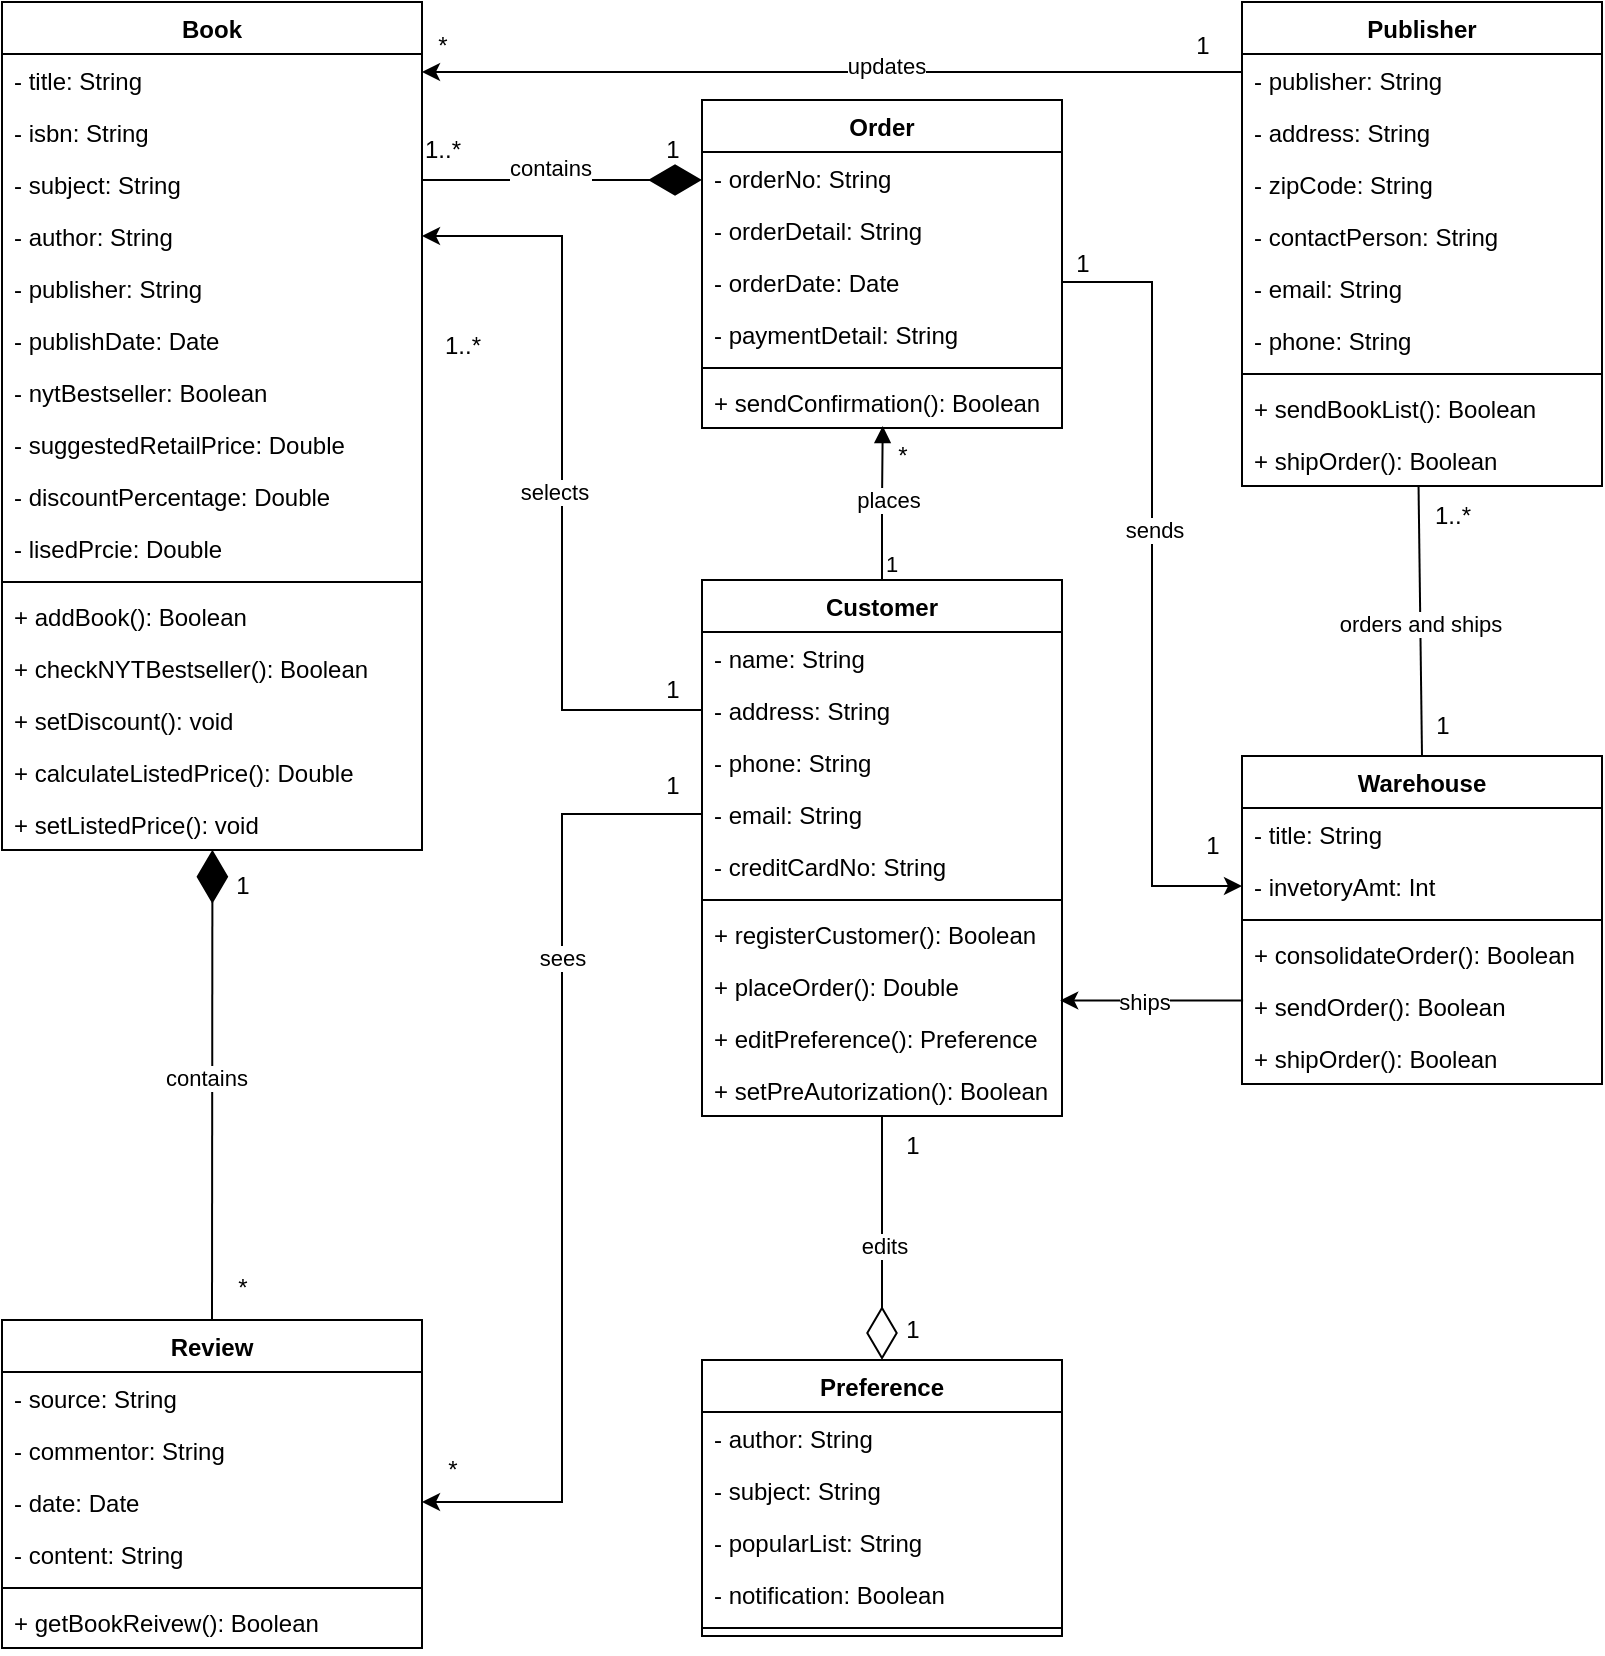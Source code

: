 <mxfile version="24.2.5" type="github">
  <diagram id="C5RBs43oDa-KdzZeNtuy" name="Page-1">
    <mxGraphModel dx="1161" dy="1318" grid="1" gridSize="10" guides="1" tooltips="1" connect="1" arrows="1" fold="1" page="1" pageScale="1" pageWidth="827" pageHeight="1169" math="0" shadow="0">
      <root>
        <mxCell id="WIyWlLk6GJQsqaUBKTNV-0" />
        <mxCell id="WIyWlLk6GJQsqaUBKTNV-1" parent="WIyWlLk6GJQsqaUBKTNV-0" />
        <mxCell id="T5XhBXc5E4vnq6IpL1pk-22" value="Book" style="swimlane;fontStyle=1;align=center;verticalAlign=top;childLayout=stackLayout;horizontal=1;startSize=26;horizontalStack=0;resizeParent=1;resizeParentMax=0;resizeLast=0;collapsible=1;marginBottom=0;whiteSpace=wrap;html=1;" parent="WIyWlLk6GJQsqaUBKTNV-1" vertex="1">
          <mxGeometry x="-400" y="-529" width="210" height="424" as="geometry" />
        </mxCell>
        <mxCell id="T5XhBXc5E4vnq6IpL1pk-23" value="- title: String" style="text;strokeColor=none;fillColor=none;align=left;verticalAlign=top;spacingLeft=4;spacingRight=4;overflow=hidden;rotatable=0;points=[[0,0.5],[1,0.5]];portConstraint=eastwest;whiteSpace=wrap;html=1;" parent="T5XhBXc5E4vnq6IpL1pk-22" vertex="1">
          <mxGeometry y="26" width="210" height="26" as="geometry" />
        </mxCell>
        <mxCell id="7ToGgQ3SxiY5_O-_bA1u-1" value="- isbn: String" style="text;strokeColor=none;fillColor=none;align=left;verticalAlign=top;spacingLeft=4;spacingRight=4;overflow=hidden;rotatable=0;points=[[0,0.5],[1,0.5]];portConstraint=eastwest;whiteSpace=wrap;html=1;" parent="T5XhBXc5E4vnq6IpL1pk-22" vertex="1">
          <mxGeometry y="52" width="210" height="26" as="geometry" />
        </mxCell>
        <mxCell id="7ToGgQ3SxiY5_O-_bA1u-3" value="- subject: String" style="text;strokeColor=none;fillColor=none;align=left;verticalAlign=top;spacingLeft=4;spacingRight=4;overflow=hidden;rotatable=0;points=[[0,0.5],[1,0.5]];portConstraint=eastwest;whiteSpace=wrap;html=1;" parent="T5XhBXc5E4vnq6IpL1pk-22" vertex="1">
          <mxGeometry y="78" width="210" height="26" as="geometry" />
        </mxCell>
        <mxCell id="QYmITAV6OgCJ24kLzm2z-4" value="- author: String" style="text;strokeColor=none;fillColor=none;align=left;verticalAlign=top;spacingLeft=4;spacingRight=4;overflow=hidden;rotatable=0;points=[[0,0.5],[1,0.5]];portConstraint=eastwest;whiteSpace=wrap;html=1;" parent="T5XhBXc5E4vnq6IpL1pk-22" vertex="1">
          <mxGeometry y="104" width="210" height="26" as="geometry" />
        </mxCell>
        <mxCell id="6fC8fBFuNe_T7wxJBqq8-24" value="- publisher: String" style="text;strokeColor=none;fillColor=none;align=left;verticalAlign=top;spacingLeft=4;spacingRight=4;overflow=hidden;rotatable=0;points=[[0,0.5],[1,0.5]];portConstraint=eastwest;whiteSpace=wrap;html=1;" parent="T5XhBXc5E4vnq6IpL1pk-22" vertex="1">
          <mxGeometry y="130" width="210" height="26" as="geometry" />
        </mxCell>
        <mxCell id="6fC8fBFuNe_T7wxJBqq8-8" value="- publishDate: Date" style="text;strokeColor=none;fillColor=none;align=left;verticalAlign=top;spacingLeft=4;spacingRight=4;overflow=hidden;rotatable=0;points=[[0,0.5],[1,0.5]];portConstraint=eastwest;whiteSpace=wrap;html=1;" parent="T5XhBXc5E4vnq6IpL1pk-22" vertex="1">
          <mxGeometry y="156" width="210" height="26" as="geometry" />
        </mxCell>
        <mxCell id="6fC8fBFuNe_T7wxJBqq8-0" value="- nytBestseller: Boolean" style="text;strokeColor=none;fillColor=none;align=left;verticalAlign=top;spacingLeft=4;spacingRight=4;overflow=hidden;rotatable=0;points=[[0,0.5],[1,0.5]];portConstraint=eastwest;whiteSpace=wrap;html=1;" parent="T5XhBXc5E4vnq6IpL1pk-22" vertex="1">
          <mxGeometry y="182" width="210" height="26" as="geometry" />
        </mxCell>
        <mxCell id="QYmITAV6OgCJ24kLzm2z-5" value="- suggestedRetailPrice: Double" style="text;strokeColor=none;fillColor=none;align=left;verticalAlign=top;spacingLeft=4;spacingRight=4;overflow=hidden;rotatable=0;points=[[0,0.5],[1,0.5]];portConstraint=eastwest;whiteSpace=wrap;html=1;" parent="T5XhBXc5E4vnq6IpL1pk-22" vertex="1">
          <mxGeometry y="208" width="210" height="26" as="geometry" />
        </mxCell>
        <mxCell id="QYmITAV6OgCJ24kLzm2z-6" value="- discountPercentage: Double" style="text;strokeColor=none;fillColor=none;align=left;verticalAlign=top;spacingLeft=4;spacingRight=4;overflow=hidden;rotatable=0;points=[[0,0.5],[1,0.5]];portConstraint=eastwest;whiteSpace=wrap;html=1;" parent="T5XhBXc5E4vnq6IpL1pk-22" vertex="1">
          <mxGeometry y="234" width="210" height="26" as="geometry" />
        </mxCell>
        <mxCell id="6fC8fBFuNe_T7wxJBqq8-14" value="- lisedPrcie: Double" style="text;strokeColor=none;fillColor=none;align=left;verticalAlign=top;spacingLeft=4;spacingRight=4;overflow=hidden;rotatable=0;points=[[0,0.5],[1,0.5]];portConstraint=eastwest;whiteSpace=wrap;html=1;" parent="T5XhBXc5E4vnq6IpL1pk-22" vertex="1">
          <mxGeometry y="260" width="210" height="26" as="geometry" />
        </mxCell>
        <mxCell id="T5XhBXc5E4vnq6IpL1pk-26" value="" style="line;strokeWidth=1;fillColor=none;align=left;verticalAlign=middle;spacingTop=-1;spacingLeft=3;spacingRight=3;rotatable=0;labelPosition=right;points=[];portConstraint=eastwest;strokeColor=inherit;" parent="T5XhBXc5E4vnq6IpL1pk-22" vertex="1">
          <mxGeometry y="286" width="210" height="8" as="geometry" />
        </mxCell>
        <mxCell id="6fC8fBFuNe_T7wxJBqq8-34" value="+ addBook(): Boolean" style="text;strokeColor=none;fillColor=none;align=left;verticalAlign=top;spacingLeft=4;spacingRight=4;overflow=hidden;rotatable=0;points=[[0,0.5],[1,0.5]];portConstraint=eastwest;whiteSpace=wrap;html=1;" parent="T5XhBXc5E4vnq6IpL1pk-22" vertex="1">
          <mxGeometry y="294" width="210" height="26" as="geometry" />
        </mxCell>
        <mxCell id="6fC8fBFuNe_T7wxJBqq8-35" value="+ checkNYTBestseller(): Boolean" style="text;strokeColor=none;fillColor=none;align=left;verticalAlign=top;spacingLeft=4;spacingRight=4;overflow=hidden;rotatable=0;points=[[0,0.5],[1,0.5]];portConstraint=eastwest;whiteSpace=wrap;html=1;" parent="T5XhBXc5E4vnq6IpL1pk-22" vertex="1">
          <mxGeometry y="320" width="210" height="26" as="geometry" />
        </mxCell>
        <mxCell id="6fC8fBFuNe_T7wxJBqq8-36" value="+ setDiscount(): void" style="text;strokeColor=none;fillColor=none;align=left;verticalAlign=top;spacingLeft=4;spacingRight=4;overflow=hidden;rotatable=0;points=[[0,0.5],[1,0.5]];portConstraint=eastwest;whiteSpace=wrap;html=1;" parent="T5XhBXc5E4vnq6IpL1pk-22" vertex="1">
          <mxGeometry y="346" width="210" height="26" as="geometry" />
        </mxCell>
        <mxCell id="6fC8fBFuNe_T7wxJBqq8-25" value="+ calculateListedPrice(): Double" style="text;strokeColor=none;fillColor=none;align=left;verticalAlign=top;spacingLeft=4;spacingRight=4;overflow=hidden;rotatable=0;points=[[0,0.5],[1,0.5]];portConstraint=eastwest;whiteSpace=wrap;html=1;" parent="T5XhBXc5E4vnq6IpL1pk-22" vertex="1">
          <mxGeometry y="372" width="210" height="26" as="geometry" />
        </mxCell>
        <mxCell id="6fC8fBFuNe_T7wxJBqq8-26" value="+ setListedPrice(): void" style="text;strokeColor=none;fillColor=none;align=left;verticalAlign=top;spacingLeft=4;spacingRight=4;overflow=hidden;rotatable=0;points=[[0,0.5],[1,0.5]];portConstraint=eastwest;whiteSpace=wrap;html=1;" parent="T5XhBXc5E4vnq6IpL1pk-22" vertex="1">
          <mxGeometry y="398" width="210" height="26" as="geometry" />
        </mxCell>
        <mxCell id="T5XhBXc5E4vnq6IpL1pk-36" value="Customer" style="swimlane;fontStyle=1;align=center;verticalAlign=top;childLayout=stackLayout;horizontal=1;startSize=26;horizontalStack=0;resizeParent=1;resizeParentMax=0;resizeLast=0;collapsible=1;marginBottom=0;whiteSpace=wrap;html=1;" parent="WIyWlLk6GJQsqaUBKTNV-1" vertex="1">
          <mxGeometry x="-50" y="-240" width="180" height="268" as="geometry" />
        </mxCell>
        <mxCell id="T5XhBXc5E4vnq6IpL1pk-37" value="- name: String" style="text;strokeColor=none;fillColor=none;align=left;verticalAlign=top;spacingLeft=4;spacingRight=4;overflow=hidden;rotatable=0;points=[[0,0.5],[1,0.5]];portConstraint=eastwest;whiteSpace=wrap;html=1;" parent="T5XhBXc5E4vnq6IpL1pk-36" vertex="1">
          <mxGeometry y="26" width="180" height="26" as="geometry" />
        </mxCell>
        <mxCell id="T5XhBXc5E4vnq6IpL1pk-44" value="- address: String" style="text;strokeColor=none;fillColor=none;align=left;verticalAlign=top;spacingLeft=4;spacingRight=4;overflow=hidden;rotatable=0;points=[[0,0.5],[1,0.5]];portConstraint=eastwest;whiteSpace=wrap;html=1;" parent="T5XhBXc5E4vnq6IpL1pk-36" vertex="1">
          <mxGeometry y="52" width="180" height="26" as="geometry" />
        </mxCell>
        <mxCell id="QYmITAV6OgCJ24kLzm2z-2" value="- phone: String" style="text;strokeColor=none;fillColor=none;align=left;verticalAlign=top;spacingLeft=4;spacingRight=4;overflow=hidden;rotatable=0;points=[[0,0.5],[1,0.5]];portConstraint=eastwest;whiteSpace=wrap;html=1;" parent="T5XhBXc5E4vnq6IpL1pk-36" vertex="1">
          <mxGeometry y="78" width="180" height="26" as="geometry" />
        </mxCell>
        <mxCell id="QYmITAV6OgCJ24kLzm2z-1" value="- email: String" style="text;strokeColor=none;fillColor=none;align=left;verticalAlign=top;spacingLeft=4;spacingRight=4;overflow=hidden;rotatable=0;points=[[0,0.5],[1,0.5]];portConstraint=eastwest;whiteSpace=wrap;html=1;" parent="T5XhBXc5E4vnq6IpL1pk-36" vertex="1">
          <mxGeometry y="104" width="180" height="26" as="geometry" />
        </mxCell>
        <mxCell id="T5XhBXc5E4vnq6IpL1pk-38" value="- creditCardNo: String" style="text;strokeColor=none;fillColor=none;align=left;verticalAlign=top;spacingLeft=4;spacingRight=4;overflow=hidden;rotatable=0;points=[[0,0.5],[1,0.5]];portConstraint=eastwest;whiteSpace=wrap;html=1;" parent="T5XhBXc5E4vnq6IpL1pk-36" vertex="1">
          <mxGeometry y="130" width="180" height="26" as="geometry" />
        </mxCell>
        <mxCell id="T5XhBXc5E4vnq6IpL1pk-40" value="" style="line;strokeWidth=1;fillColor=none;align=left;verticalAlign=middle;spacingTop=-1;spacingLeft=3;spacingRight=3;rotatable=0;labelPosition=right;points=[];portConstraint=eastwest;strokeColor=inherit;" parent="T5XhBXc5E4vnq6IpL1pk-36" vertex="1">
          <mxGeometry y="156" width="180" height="8" as="geometry" />
        </mxCell>
        <mxCell id="7ToGgQ3SxiY5_O-_bA1u-12" value="+ registerCustomer(): Boolean" style="text;strokeColor=none;fillColor=none;align=left;verticalAlign=top;spacingLeft=4;spacingRight=4;overflow=hidden;rotatable=0;points=[[0,0.5],[1,0.5]];portConstraint=eastwest;whiteSpace=wrap;html=1;" parent="T5XhBXc5E4vnq6IpL1pk-36" vertex="1">
          <mxGeometry y="164" width="180" height="26" as="geometry" />
        </mxCell>
        <mxCell id="6fC8fBFuNe_T7wxJBqq8-33" value="+ placeOrder(): Double" style="text;strokeColor=none;fillColor=none;align=left;verticalAlign=top;spacingLeft=4;spacingRight=4;overflow=hidden;rotatable=0;points=[[0,0.5],[1,0.5]];portConstraint=eastwest;whiteSpace=wrap;html=1;" parent="T5XhBXc5E4vnq6IpL1pk-36" vertex="1">
          <mxGeometry y="190" width="180" height="26" as="geometry" />
        </mxCell>
        <mxCell id="6fC8fBFuNe_T7wxJBqq8-31" value="+ editPreference(): Preference" style="text;strokeColor=none;fillColor=none;align=left;verticalAlign=top;spacingLeft=4;spacingRight=4;overflow=hidden;rotatable=0;points=[[0,0.5],[1,0.5]];portConstraint=eastwest;whiteSpace=wrap;html=1;" parent="T5XhBXc5E4vnq6IpL1pk-36" vertex="1">
          <mxGeometry y="216" width="180" height="26" as="geometry" />
        </mxCell>
        <mxCell id="6fC8fBFuNe_T7wxJBqq8-32" value="+ setPreAutorization(): Boolean" style="text;strokeColor=none;fillColor=none;align=left;verticalAlign=top;spacingLeft=4;spacingRight=4;overflow=hidden;rotatable=0;points=[[0,0.5],[1,0.5]];portConstraint=eastwest;whiteSpace=wrap;html=1;" parent="T5XhBXc5E4vnq6IpL1pk-36" vertex="1">
          <mxGeometry y="242" width="180" height="26" as="geometry" />
        </mxCell>
        <mxCell id="T5XhBXc5E4vnq6IpL1pk-62" value="Order" style="swimlane;fontStyle=1;align=center;verticalAlign=top;childLayout=stackLayout;horizontal=1;startSize=26;horizontalStack=0;resizeParent=1;resizeParentMax=0;resizeLast=0;collapsible=1;marginBottom=0;whiteSpace=wrap;html=1;" parent="WIyWlLk6GJQsqaUBKTNV-1" vertex="1">
          <mxGeometry x="-50" y="-480" width="180" height="164" as="geometry" />
        </mxCell>
        <mxCell id="QYmITAV6OgCJ24kLzm2z-16" value="- orderNo: String" style="text;strokeColor=none;fillColor=none;align=left;verticalAlign=top;spacingLeft=4;spacingRight=4;overflow=hidden;rotatable=0;points=[[0,0.5],[1,0.5]];portConstraint=eastwest;whiteSpace=wrap;html=1;" parent="T5XhBXc5E4vnq6IpL1pk-62" vertex="1">
          <mxGeometry y="26" width="180" height="26" as="geometry" />
        </mxCell>
        <mxCell id="QYmITAV6OgCJ24kLzm2z-17" value="- orderDetail: String" style="text;strokeColor=none;fillColor=none;align=left;verticalAlign=top;spacingLeft=4;spacingRight=4;overflow=hidden;rotatable=0;points=[[0,0.5],[1,0.5]];portConstraint=eastwest;whiteSpace=wrap;html=1;" parent="T5XhBXc5E4vnq6IpL1pk-62" vertex="1">
          <mxGeometry y="52" width="180" height="26" as="geometry" />
        </mxCell>
        <mxCell id="QYmITAV6OgCJ24kLzm2z-18" value="- orderDate: Date" style="text;strokeColor=none;fillColor=none;align=left;verticalAlign=top;spacingLeft=4;spacingRight=4;overflow=hidden;rotatable=0;points=[[0,0.5],[1,0.5]];portConstraint=eastwest;whiteSpace=wrap;html=1;" parent="T5XhBXc5E4vnq6IpL1pk-62" vertex="1">
          <mxGeometry y="78" width="180" height="26" as="geometry" />
        </mxCell>
        <mxCell id="6fC8fBFuNe_T7wxJBqq8-27" value="- paymentDetail: String" style="text;strokeColor=none;fillColor=none;align=left;verticalAlign=top;spacingLeft=4;spacingRight=4;overflow=hidden;rotatable=0;points=[[0,0.5],[1,0.5]];portConstraint=eastwest;whiteSpace=wrap;html=1;" parent="T5XhBXc5E4vnq6IpL1pk-62" vertex="1">
          <mxGeometry y="104" width="180" height="26" as="geometry" />
        </mxCell>
        <mxCell id="T5XhBXc5E4vnq6IpL1pk-66" value="" style="line;strokeWidth=1;fillColor=none;align=left;verticalAlign=middle;spacingTop=-1;spacingLeft=3;spacingRight=3;rotatable=0;labelPosition=right;points=[];portConstraint=eastwest;strokeColor=inherit;" parent="T5XhBXc5E4vnq6IpL1pk-62" vertex="1">
          <mxGeometry y="130" width="180" height="8" as="geometry" />
        </mxCell>
        <mxCell id="6fC8fBFuNe_T7wxJBqq8-29" value="+ sendConfirmation(): Boolean" style="text;strokeColor=none;fillColor=none;align=left;verticalAlign=top;spacingLeft=4;spacingRight=4;overflow=hidden;rotatable=0;points=[[0,0.5],[1,0.5]];portConstraint=eastwest;whiteSpace=wrap;html=1;" parent="T5XhBXc5E4vnq6IpL1pk-62" vertex="1">
          <mxGeometry y="138" width="180" height="26" as="geometry" />
        </mxCell>
        <mxCell id="QYmITAV6OgCJ24kLzm2z-8" value="Review" style="swimlane;fontStyle=1;align=center;verticalAlign=top;childLayout=stackLayout;horizontal=1;startSize=26;horizontalStack=0;resizeParent=1;resizeParentMax=0;resizeLast=0;collapsible=1;marginBottom=0;whiteSpace=wrap;html=1;" parent="WIyWlLk6GJQsqaUBKTNV-1" vertex="1">
          <mxGeometry x="-400" y="130" width="210" height="164" as="geometry" />
        </mxCell>
        <mxCell id="QYmITAV6OgCJ24kLzm2z-9" value="- source: String" style="text;strokeColor=none;fillColor=none;align=left;verticalAlign=top;spacingLeft=4;spacingRight=4;overflow=hidden;rotatable=0;points=[[0,0.5],[1,0.5]];portConstraint=eastwest;whiteSpace=wrap;html=1;" parent="QYmITAV6OgCJ24kLzm2z-8" vertex="1">
          <mxGeometry y="26" width="210" height="26" as="geometry" />
        </mxCell>
        <mxCell id="QYmITAV6OgCJ24kLzm2z-12" value="- commentor: String" style="text;strokeColor=none;fillColor=none;align=left;verticalAlign=top;spacingLeft=4;spacingRight=4;overflow=hidden;rotatable=0;points=[[0,0.5],[1,0.5]];portConstraint=eastwest;whiteSpace=wrap;html=1;" parent="QYmITAV6OgCJ24kLzm2z-8" vertex="1">
          <mxGeometry y="52" width="210" height="26" as="geometry" />
        </mxCell>
        <mxCell id="QYmITAV6OgCJ24kLzm2z-10" value="- date: Date" style="text;strokeColor=none;fillColor=none;align=left;verticalAlign=top;spacingLeft=4;spacingRight=4;overflow=hidden;rotatable=0;points=[[0,0.5],[1,0.5]];portConstraint=eastwest;whiteSpace=wrap;html=1;" parent="QYmITAV6OgCJ24kLzm2z-8" vertex="1">
          <mxGeometry y="78" width="210" height="26" as="geometry" />
        </mxCell>
        <mxCell id="QYmITAV6OgCJ24kLzm2z-11" value="- content: String" style="text;strokeColor=none;fillColor=none;align=left;verticalAlign=top;spacingLeft=4;spacingRight=4;overflow=hidden;rotatable=0;points=[[0,0.5],[1,0.5]];portConstraint=eastwest;whiteSpace=wrap;html=1;" parent="QYmITAV6OgCJ24kLzm2z-8" vertex="1">
          <mxGeometry y="104" width="210" height="26" as="geometry" />
        </mxCell>
        <mxCell id="QYmITAV6OgCJ24kLzm2z-15" value="" style="line;strokeWidth=1;fillColor=none;align=left;verticalAlign=middle;spacingTop=-1;spacingLeft=3;spacingRight=3;rotatable=0;labelPosition=right;points=[];portConstraint=eastwest;strokeColor=inherit;" parent="QYmITAV6OgCJ24kLzm2z-8" vertex="1">
          <mxGeometry y="130" width="210" height="8" as="geometry" />
        </mxCell>
        <mxCell id="VM0nsQ8K1rj6IghMLkOT-0" value="+ getBookReivew(): Boolean" style="text;strokeColor=none;fillColor=none;align=left;verticalAlign=top;spacingLeft=4;spacingRight=4;overflow=hidden;rotatable=0;points=[[0,0.5],[1,0.5]];portConstraint=eastwest;whiteSpace=wrap;html=1;" vertex="1" parent="QYmITAV6OgCJ24kLzm2z-8">
          <mxGeometry y="138" width="210" height="26" as="geometry" />
        </mxCell>
        <mxCell id="QYmITAV6OgCJ24kLzm2z-19" value="Publisher" style="swimlane;fontStyle=1;align=center;verticalAlign=top;childLayout=stackLayout;horizontal=1;startSize=26;horizontalStack=0;resizeParent=1;resizeParentMax=0;resizeLast=0;collapsible=1;marginBottom=0;whiteSpace=wrap;html=1;" parent="WIyWlLk6GJQsqaUBKTNV-1" vertex="1">
          <mxGeometry x="220" y="-529" width="180" height="242" as="geometry" />
        </mxCell>
        <mxCell id="QYmITAV6OgCJ24kLzm2z-20" value="- publisher: String" style="text;strokeColor=none;fillColor=none;align=left;verticalAlign=top;spacingLeft=4;spacingRight=4;overflow=hidden;rotatable=0;points=[[0,0.5],[1,0.5]];portConstraint=eastwest;whiteSpace=wrap;html=1;" parent="QYmITAV6OgCJ24kLzm2z-19" vertex="1">
          <mxGeometry y="26" width="180" height="26" as="geometry" />
        </mxCell>
        <mxCell id="QYmITAV6OgCJ24kLzm2z-21" value="- address: String" style="text;strokeColor=none;fillColor=none;align=left;verticalAlign=top;spacingLeft=4;spacingRight=4;overflow=hidden;rotatable=0;points=[[0,0.5],[1,0.5]];portConstraint=eastwest;whiteSpace=wrap;html=1;" parent="QYmITAV6OgCJ24kLzm2z-19" vertex="1">
          <mxGeometry y="52" width="180" height="26" as="geometry" />
        </mxCell>
        <mxCell id="QYmITAV6OgCJ24kLzm2z-22" value="- zipCode: String" style="text;strokeColor=none;fillColor=none;align=left;verticalAlign=top;spacingLeft=4;spacingRight=4;overflow=hidden;rotatable=0;points=[[0,0.5],[1,0.5]];portConstraint=eastwest;whiteSpace=wrap;html=1;" parent="QYmITAV6OgCJ24kLzm2z-19" vertex="1">
          <mxGeometry y="78" width="180" height="26" as="geometry" />
        </mxCell>
        <mxCell id="QYmITAV6OgCJ24kLzm2z-26" value="- contactPerson: String" style="text;strokeColor=none;fillColor=none;align=left;verticalAlign=top;spacingLeft=4;spacingRight=4;overflow=hidden;rotatable=0;points=[[0,0.5],[1,0.5]];portConstraint=eastwest;whiteSpace=wrap;html=1;" parent="QYmITAV6OgCJ24kLzm2z-19" vertex="1">
          <mxGeometry y="104" width="180" height="26" as="geometry" />
        </mxCell>
        <mxCell id="QYmITAV6OgCJ24kLzm2z-27" value="- email: String" style="text;strokeColor=none;fillColor=none;align=left;verticalAlign=top;spacingLeft=4;spacingRight=4;overflow=hidden;rotatable=0;points=[[0,0.5],[1,0.5]];portConstraint=eastwest;whiteSpace=wrap;html=1;" parent="QYmITAV6OgCJ24kLzm2z-19" vertex="1">
          <mxGeometry y="130" width="180" height="26" as="geometry" />
        </mxCell>
        <mxCell id="QYmITAV6OgCJ24kLzm2z-28" value="- phone: String" style="text;strokeColor=none;fillColor=none;align=left;verticalAlign=top;spacingLeft=4;spacingRight=4;overflow=hidden;rotatable=0;points=[[0,0.5],[1,0.5]];portConstraint=eastwest;whiteSpace=wrap;html=1;" parent="QYmITAV6OgCJ24kLzm2z-19" vertex="1">
          <mxGeometry y="156" width="180" height="26" as="geometry" />
        </mxCell>
        <mxCell id="QYmITAV6OgCJ24kLzm2z-23" value="" style="line;strokeWidth=1;fillColor=none;align=left;verticalAlign=middle;spacingTop=-1;spacingLeft=3;spacingRight=3;rotatable=0;labelPosition=right;points=[];portConstraint=eastwest;strokeColor=inherit;" parent="QYmITAV6OgCJ24kLzm2z-19" vertex="1">
          <mxGeometry y="182" width="180" height="8" as="geometry" />
        </mxCell>
        <mxCell id="6fC8fBFuNe_T7wxJBqq8-44" value="+ sendBookList(): Boolean" style="text;strokeColor=none;fillColor=none;align=left;verticalAlign=top;spacingLeft=4;spacingRight=4;overflow=hidden;rotatable=0;points=[[0,0.5],[1,0.5]];portConstraint=eastwest;whiteSpace=wrap;html=1;" parent="QYmITAV6OgCJ24kLzm2z-19" vertex="1">
          <mxGeometry y="190" width="180" height="26" as="geometry" />
        </mxCell>
        <mxCell id="6fC8fBFuNe_T7wxJBqq8-43" value="+ shipOrder(): Boolean" style="text;strokeColor=none;fillColor=none;align=left;verticalAlign=top;spacingLeft=4;spacingRight=4;overflow=hidden;rotatable=0;points=[[0,0.5],[1,0.5]];portConstraint=eastwest;whiteSpace=wrap;html=1;" parent="QYmITAV6OgCJ24kLzm2z-19" vertex="1">
          <mxGeometry y="216" width="180" height="26" as="geometry" />
        </mxCell>
        <mxCell id="6fC8fBFuNe_T7wxJBqq8-9" value="Warehouse" style="swimlane;fontStyle=1;align=center;verticalAlign=top;childLayout=stackLayout;horizontal=1;startSize=26;horizontalStack=0;resizeParent=1;resizeParentMax=0;resizeLast=0;collapsible=1;marginBottom=0;whiteSpace=wrap;html=1;" parent="WIyWlLk6GJQsqaUBKTNV-1" vertex="1">
          <mxGeometry x="220" y="-152" width="180" height="164" as="geometry" />
        </mxCell>
        <mxCell id="6fC8fBFuNe_T7wxJBqq8-10" value="- title: String" style="text;strokeColor=none;fillColor=none;align=left;verticalAlign=top;spacingLeft=4;spacingRight=4;overflow=hidden;rotatable=0;points=[[0,0.5],[1,0.5]];portConstraint=eastwest;whiteSpace=wrap;html=1;" parent="6fC8fBFuNe_T7wxJBqq8-9" vertex="1">
          <mxGeometry y="26" width="180" height="26" as="geometry" />
        </mxCell>
        <mxCell id="6fC8fBFuNe_T7wxJBqq8-11" value="- invetoryAmt: Int" style="text;strokeColor=none;fillColor=none;align=left;verticalAlign=top;spacingLeft=4;spacingRight=4;overflow=hidden;rotatable=0;points=[[0,0.5],[1,0.5]];portConstraint=eastwest;whiteSpace=wrap;html=1;" parent="6fC8fBFuNe_T7wxJBqq8-9" vertex="1">
          <mxGeometry y="52" width="180" height="26" as="geometry" />
        </mxCell>
        <mxCell id="6fC8fBFuNe_T7wxJBqq8-13" value="" style="line;strokeWidth=1;fillColor=none;align=left;verticalAlign=middle;spacingTop=-1;spacingLeft=3;spacingRight=3;rotatable=0;labelPosition=right;points=[];portConstraint=eastwest;strokeColor=inherit;" parent="6fC8fBFuNe_T7wxJBqq8-9" vertex="1">
          <mxGeometry y="78" width="180" height="8" as="geometry" />
        </mxCell>
        <mxCell id="VM0nsQ8K1rj6IghMLkOT-1" value="+ consolidateOrder(): Boolean" style="text;strokeColor=none;fillColor=none;align=left;verticalAlign=top;spacingLeft=4;spacingRight=4;overflow=hidden;rotatable=0;points=[[0,0.5],[1,0.5]];portConstraint=eastwest;whiteSpace=wrap;html=1;" vertex="1" parent="6fC8fBFuNe_T7wxJBqq8-9">
          <mxGeometry y="86" width="180" height="26" as="geometry" />
        </mxCell>
        <mxCell id="VM0nsQ8K1rj6IghMLkOT-2" value="+ sendOrder(): Boolean" style="text;strokeColor=none;fillColor=none;align=left;verticalAlign=top;spacingLeft=4;spacingRight=4;overflow=hidden;rotatable=0;points=[[0,0.5],[1,0.5]];portConstraint=eastwest;whiteSpace=wrap;html=1;" vertex="1" parent="6fC8fBFuNe_T7wxJBqq8-9">
          <mxGeometry y="112" width="180" height="26" as="geometry" />
        </mxCell>
        <mxCell id="6fC8fBFuNe_T7wxJBqq8-37" value="+ shipOrder(): Boolean" style="text;strokeColor=none;fillColor=none;align=left;verticalAlign=top;spacingLeft=4;spacingRight=4;overflow=hidden;rotatable=0;points=[[0,0.5],[1,0.5]];portConstraint=eastwest;whiteSpace=wrap;html=1;" parent="6fC8fBFuNe_T7wxJBqq8-9" vertex="1">
          <mxGeometry y="138" width="180" height="26" as="geometry" />
        </mxCell>
        <mxCell id="6fC8fBFuNe_T7wxJBqq8-15" value="Preference" style="swimlane;fontStyle=1;align=center;verticalAlign=top;childLayout=stackLayout;horizontal=1;startSize=26;horizontalStack=0;resizeParent=1;resizeParentMax=0;resizeLast=0;collapsible=1;marginBottom=0;whiteSpace=wrap;html=1;" parent="WIyWlLk6GJQsqaUBKTNV-1" vertex="1">
          <mxGeometry x="-50" y="150" width="180" height="138" as="geometry" />
        </mxCell>
        <mxCell id="6fC8fBFuNe_T7wxJBqq8-16" value="- author: String" style="text;strokeColor=none;fillColor=none;align=left;verticalAlign=top;spacingLeft=4;spacingRight=4;overflow=hidden;rotatable=0;points=[[0,0.5],[1,0.5]];portConstraint=eastwest;whiteSpace=wrap;html=1;" parent="6fC8fBFuNe_T7wxJBqq8-15" vertex="1">
          <mxGeometry y="26" width="180" height="26" as="geometry" />
        </mxCell>
        <mxCell id="6fC8fBFuNe_T7wxJBqq8-17" value="- subject: String" style="text;strokeColor=none;fillColor=none;align=left;verticalAlign=top;spacingLeft=4;spacingRight=4;overflow=hidden;rotatable=0;points=[[0,0.5],[1,0.5]];portConstraint=eastwest;whiteSpace=wrap;html=1;" parent="6fC8fBFuNe_T7wxJBqq8-15" vertex="1">
          <mxGeometry y="52" width="180" height="26" as="geometry" />
        </mxCell>
        <mxCell id="6fC8fBFuNe_T7wxJBqq8-23" value="- popularList: String" style="text;strokeColor=none;fillColor=none;align=left;verticalAlign=top;spacingLeft=4;spacingRight=4;overflow=hidden;rotatable=0;points=[[0,0.5],[1,0.5]];portConstraint=eastwest;whiteSpace=wrap;html=1;" parent="6fC8fBFuNe_T7wxJBqq8-15" vertex="1">
          <mxGeometry y="78" width="180" height="26" as="geometry" />
        </mxCell>
        <mxCell id="6fC8fBFuNe_T7wxJBqq8-18" value="- notification: Boolean" style="text;strokeColor=none;fillColor=none;align=left;verticalAlign=top;spacingLeft=4;spacingRight=4;overflow=hidden;rotatable=0;points=[[0,0.5],[1,0.5]];portConstraint=eastwest;whiteSpace=wrap;html=1;" parent="6fC8fBFuNe_T7wxJBqq8-15" vertex="1">
          <mxGeometry y="104" width="180" height="26" as="geometry" />
        </mxCell>
        <mxCell id="6fC8fBFuNe_T7wxJBqq8-21" value="" style="line;strokeWidth=1;fillColor=none;align=left;verticalAlign=middle;spacingTop=-1;spacingLeft=3;spacingRight=3;rotatable=0;labelPosition=right;points=[];portConstraint=eastwest;strokeColor=inherit;" parent="6fC8fBFuNe_T7wxJBqq8-15" vertex="1">
          <mxGeometry y="130" width="180" height="8" as="geometry" />
        </mxCell>
        <mxCell id="VM0nsQ8K1rj6IghMLkOT-10" value="*" style="text;html=1;align=center;verticalAlign=middle;resizable=0;points=[];autosize=1;strokeColor=none;fillColor=none;" vertex="1" parent="WIyWlLk6GJQsqaUBKTNV-1">
          <mxGeometry x="35" y="-317" width="30" height="30" as="geometry" />
        </mxCell>
        <mxCell id="VM0nsQ8K1rj6IghMLkOT-13" value="1" style="text;html=1;align=center;verticalAlign=middle;resizable=0;points=[];autosize=1;strokeColor=none;fillColor=none;" vertex="1" parent="WIyWlLk6GJQsqaUBKTNV-1">
          <mxGeometry x="-80" y="-152" width="30" height="30" as="geometry" />
        </mxCell>
        <mxCell id="VM0nsQ8K1rj6IghMLkOT-14" value="*" style="text;html=1;align=center;verticalAlign=middle;resizable=0;points=[];autosize=1;strokeColor=none;fillColor=none;" vertex="1" parent="WIyWlLk6GJQsqaUBKTNV-1">
          <mxGeometry x="-190" y="190" width="30" height="30" as="geometry" />
        </mxCell>
        <mxCell id="VM0nsQ8K1rj6IghMLkOT-18" value="1" style="text;html=1;align=center;verticalAlign=middle;resizable=0;points=[];autosize=1;strokeColor=none;fillColor=none;" vertex="1" parent="WIyWlLk6GJQsqaUBKTNV-1">
          <mxGeometry x="-80" y="-200" width="30" height="30" as="geometry" />
        </mxCell>
        <mxCell id="VM0nsQ8K1rj6IghMLkOT-19" value="1..*" style="text;html=1;align=center;verticalAlign=middle;resizable=0;points=[];autosize=1;strokeColor=none;fillColor=none;" vertex="1" parent="WIyWlLk6GJQsqaUBKTNV-1">
          <mxGeometry x="-190" y="-372" width="40" height="30" as="geometry" />
        </mxCell>
        <mxCell id="VM0nsQ8K1rj6IghMLkOT-21" style="edgeStyle=orthogonalEdgeStyle;rounded=0;orthogonalLoop=1;jettySize=auto;html=1;exitX=0;exitY=0.5;exitDx=0;exitDy=0;entryX=1;entryY=0.5;entryDx=0;entryDy=0;" edge="1" parent="WIyWlLk6GJQsqaUBKTNV-1" source="QYmITAV6OgCJ24kLzm2z-1" target="QYmITAV6OgCJ24kLzm2z-10">
          <mxGeometry relative="1" as="geometry" />
        </mxCell>
        <mxCell id="VM0nsQ8K1rj6IghMLkOT-22" value="sees" style="edgeLabel;html=1;align=center;verticalAlign=middle;resizable=0;points=[];" vertex="1" connectable="0" parent="VM0nsQ8K1rj6IghMLkOT-21">
          <mxGeometry x="-0.413" relative="1" as="geometry">
            <mxPoint as="offset" />
          </mxGeometry>
        </mxCell>
        <mxCell id="VM0nsQ8K1rj6IghMLkOT-23" style="edgeStyle=orthogonalEdgeStyle;rounded=0;orthogonalLoop=1;jettySize=auto;html=1;exitX=0;exitY=0.5;exitDx=0;exitDy=0;entryX=1;entryY=0.5;entryDx=0;entryDy=0;" edge="1" parent="WIyWlLk6GJQsqaUBKTNV-1" source="T5XhBXc5E4vnq6IpL1pk-44" target="QYmITAV6OgCJ24kLzm2z-4">
          <mxGeometry relative="1" as="geometry" />
        </mxCell>
        <mxCell id="VM0nsQ8K1rj6IghMLkOT-24" value="selects" style="edgeLabel;html=1;align=center;verticalAlign=middle;resizable=0;points=[];" vertex="1" connectable="0" parent="VM0nsQ8K1rj6IghMLkOT-23">
          <mxGeometry x="-0.045" y="4" relative="1" as="geometry">
            <mxPoint y="1" as="offset" />
          </mxGeometry>
        </mxCell>
        <mxCell id="VM0nsQ8K1rj6IghMLkOT-26" value="" style="endArrow=diamondThin;endFill=0;endSize=24;html=1;rounded=0;entryX=0.5;entryY=0;entryDx=0;entryDy=0;" edge="1" parent="WIyWlLk6GJQsqaUBKTNV-1" source="6fC8fBFuNe_T7wxJBqq8-32" target="6fC8fBFuNe_T7wxJBqq8-15">
          <mxGeometry width="160" relative="1" as="geometry">
            <mxPoint x="-50" y="-30" as="sourcePoint" />
            <mxPoint x="110" y="-30" as="targetPoint" />
          </mxGeometry>
        </mxCell>
        <mxCell id="VM0nsQ8K1rj6IghMLkOT-59" value="edits" style="edgeLabel;html=1;align=center;verticalAlign=middle;resizable=0;points=[];" vertex="1" connectable="0" parent="VM0nsQ8K1rj6IghMLkOT-26">
          <mxGeometry x="0.061" y="1" relative="1" as="geometry">
            <mxPoint as="offset" />
          </mxGeometry>
        </mxCell>
        <mxCell id="VM0nsQ8K1rj6IghMLkOT-27" value="1" style="text;html=1;align=center;verticalAlign=middle;resizable=0;points=[];autosize=1;strokeColor=none;fillColor=none;" vertex="1" parent="WIyWlLk6GJQsqaUBKTNV-1">
          <mxGeometry x="40" y="28" width="30" height="30" as="geometry" />
        </mxCell>
        <mxCell id="VM0nsQ8K1rj6IghMLkOT-28" value="1" style="text;html=1;align=center;verticalAlign=middle;resizable=0;points=[];autosize=1;strokeColor=none;fillColor=none;" vertex="1" parent="WIyWlLk6GJQsqaUBKTNV-1">
          <mxGeometry x="40" y="120" width="30" height="30" as="geometry" />
        </mxCell>
        <mxCell id="VM0nsQ8K1rj6IghMLkOT-32" value="" style="endArrow=block;endFill=1;html=1;edgeStyle=orthogonalEdgeStyle;align=left;verticalAlign=top;rounded=0;entryX=0.502;entryY=0.962;entryDx=0;entryDy=0;entryPerimeter=0;exitX=0.5;exitY=0;exitDx=0;exitDy=0;" edge="1" parent="WIyWlLk6GJQsqaUBKTNV-1" source="T5XhBXc5E4vnq6IpL1pk-36" target="6fC8fBFuNe_T7wxJBqq8-29">
          <mxGeometry x="-1" relative="1" as="geometry">
            <mxPoint x="-20" y="-270" as="sourcePoint" />
            <mxPoint x="140" y="-270" as="targetPoint" />
          </mxGeometry>
        </mxCell>
        <mxCell id="VM0nsQ8K1rj6IghMLkOT-33" value="1" style="edgeLabel;resizable=0;html=1;align=left;verticalAlign=bottom;" connectable="0" vertex="1" parent="VM0nsQ8K1rj6IghMLkOT-32">
          <mxGeometry x="-1" relative="1" as="geometry" />
        </mxCell>
        <mxCell id="VM0nsQ8K1rj6IghMLkOT-34" value="places" style="edgeLabel;html=1;align=center;verticalAlign=middle;resizable=0;points=[];" vertex="1" connectable="0" parent="VM0nsQ8K1rj6IghMLkOT-32">
          <mxGeometry x="0.058" y="-2" relative="1" as="geometry">
            <mxPoint as="offset" />
          </mxGeometry>
        </mxCell>
        <mxCell id="VM0nsQ8K1rj6IghMLkOT-36" style="edgeStyle=orthogonalEdgeStyle;rounded=0;orthogonalLoop=1;jettySize=auto;html=1;exitX=1;exitY=0.5;exitDx=0;exitDy=0;entryX=0;entryY=0.5;entryDx=0;entryDy=0;" edge="1" parent="WIyWlLk6GJQsqaUBKTNV-1" source="QYmITAV6OgCJ24kLzm2z-18" target="6fC8fBFuNe_T7wxJBqq8-11">
          <mxGeometry relative="1" as="geometry" />
        </mxCell>
        <mxCell id="VM0nsQ8K1rj6IghMLkOT-37" value="sends" style="edgeLabel;html=1;align=center;verticalAlign=middle;resizable=0;points=[];" vertex="1" connectable="0" parent="VM0nsQ8K1rj6IghMLkOT-36">
          <mxGeometry x="-0.14" y="1" relative="1" as="geometry">
            <mxPoint as="offset" />
          </mxGeometry>
        </mxCell>
        <mxCell id="VM0nsQ8K1rj6IghMLkOT-38" value="1" style="text;html=1;align=center;verticalAlign=middle;resizable=0;points=[];autosize=1;strokeColor=none;fillColor=none;" vertex="1" parent="WIyWlLk6GJQsqaUBKTNV-1">
          <mxGeometry x="125" y="-413" width="30" height="30" as="geometry" />
        </mxCell>
        <mxCell id="VM0nsQ8K1rj6IghMLkOT-39" value="1" style="text;html=1;align=center;verticalAlign=middle;resizable=0;points=[];autosize=1;strokeColor=none;fillColor=none;" vertex="1" parent="WIyWlLk6GJQsqaUBKTNV-1">
          <mxGeometry x="190" y="-122" width="30" height="30" as="geometry" />
        </mxCell>
        <mxCell id="VM0nsQ8K1rj6IghMLkOT-42" value="1" style="text;html=1;align=center;verticalAlign=middle;resizable=0;points=[];autosize=1;strokeColor=none;fillColor=none;" vertex="1" parent="WIyWlLk6GJQsqaUBKTNV-1">
          <mxGeometry x="305" y="-182" width="30" height="30" as="geometry" />
        </mxCell>
        <mxCell id="VM0nsQ8K1rj6IghMLkOT-43" value="1..*" style="text;html=1;align=center;verticalAlign=middle;resizable=0;points=[];autosize=1;strokeColor=none;fillColor=none;" vertex="1" parent="WIyWlLk6GJQsqaUBKTNV-1">
          <mxGeometry x="305" y="-287" width="40" height="30" as="geometry" />
        </mxCell>
        <mxCell id="VM0nsQ8K1rj6IghMLkOT-44" value="" style="endArrow=none;html=1;rounded=0;exitX=0.5;exitY=0;exitDx=0;exitDy=0;entryX=0.082;entryY=0.017;entryDx=0;entryDy=0;entryPerimeter=0;" edge="1" parent="WIyWlLk6GJQsqaUBKTNV-1" source="6fC8fBFuNe_T7wxJBqq8-9" target="VM0nsQ8K1rj6IghMLkOT-43">
          <mxGeometry width="50" height="50" relative="1" as="geometry">
            <mxPoint x="260" y="-240" as="sourcePoint" />
            <mxPoint x="310" y="-290" as="targetPoint" />
          </mxGeometry>
        </mxCell>
        <mxCell id="VM0nsQ8K1rj6IghMLkOT-45" value="orders and ships" style="edgeLabel;html=1;align=center;verticalAlign=middle;resizable=0;points=[];" vertex="1" connectable="0" parent="VM0nsQ8K1rj6IghMLkOT-44">
          <mxGeometry x="-0.018" relative="1" as="geometry">
            <mxPoint as="offset" />
          </mxGeometry>
        </mxCell>
        <mxCell id="VM0nsQ8K1rj6IghMLkOT-46" value="" style="endArrow=diamondThin;endFill=1;endSize=24;html=1;rounded=0;exitX=0.5;exitY=0;exitDx=0;exitDy=0;entryX=0.501;entryY=0.995;entryDx=0;entryDy=0;entryPerimeter=0;" edge="1" parent="WIyWlLk6GJQsqaUBKTNV-1" source="QYmITAV6OgCJ24kLzm2z-8" target="6fC8fBFuNe_T7wxJBqq8-26">
          <mxGeometry width="160" relative="1" as="geometry">
            <mxPoint x="-130" y="-140" as="sourcePoint" />
            <mxPoint x="30" y="-140" as="targetPoint" />
          </mxGeometry>
        </mxCell>
        <mxCell id="VM0nsQ8K1rj6IghMLkOT-60" value="contains" style="edgeLabel;html=1;align=center;verticalAlign=middle;resizable=0;points=[];" vertex="1" connectable="0" parent="VM0nsQ8K1rj6IghMLkOT-46">
          <mxGeometry x="0.031" y="3" relative="1" as="geometry">
            <mxPoint as="offset" />
          </mxGeometry>
        </mxCell>
        <mxCell id="VM0nsQ8K1rj6IghMLkOT-48" value="1" style="text;html=1;align=center;verticalAlign=middle;resizable=0;points=[];autosize=1;strokeColor=none;fillColor=none;" vertex="1" parent="WIyWlLk6GJQsqaUBKTNV-1">
          <mxGeometry x="-295" y="-102" width="30" height="30" as="geometry" />
        </mxCell>
        <mxCell id="VM0nsQ8K1rj6IghMLkOT-49" value="*" style="text;html=1;align=center;verticalAlign=middle;resizable=0;points=[];autosize=1;strokeColor=none;fillColor=none;" vertex="1" parent="WIyWlLk6GJQsqaUBKTNV-1">
          <mxGeometry x="-295" y="99" width="30" height="30" as="geometry" />
        </mxCell>
        <mxCell id="VM0nsQ8K1rj6IghMLkOT-50" style="edgeStyle=orthogonalEdgeStyle;rounded=0;orthogonalLoop=1;jettySize=auto;html=1;exitX=0.003;exitY=0.395;exitDx=0;exitDy=0;entryX=0.995;entryY=0.779;entryDx=0;entryDy=0;entryPerimeter=0;exitPerimeter=0;" edge="1" parent="WIyWlLk6GJQsqaUBKTNV-1" source="VM0nsQ8K1rj6IghMLkOT-2" target="6fC8fBFuNe_T7wxJBqq8-33">
          <mxGeometry relative="1" as="geometry">
            <mxPoint x="130" y="-26" as="targetPoint" />
          </mxGeometry>
        </mxCell>
        <mxCell id="VM0nsQ8K1rj6IghMLkOT-51" value="ships" style="edgeLabel;html=1;align=center;verticalAlign=middle;resizable=0;points=[];" vertex="1" connectable="0" parent="VM0nsQ8K1rj6IghMLkOT-50">
          <mxGeometry x="0.089" relative="1" as="geometry">
            <mxPoint as="offset" />
          </mxGeometry>
        </mxCell>
        <mxCell id="VM0nsQ8K1rj6IghMLkOT-52" style="edgeStyle=orthogonalEdgeStyle;rounded=0;orthogonalLoop=1;jettySize=auto;html=1;exitX=0;exitY=0.5;exitDx=0;exitDy=0;entryX=1;entryY=0.5;entryDx=0;entryDy=0;" edge="1" parent="WIyWlLk6GJQsqaUBKTNV-1">
          <mxGeometry relative="1" as="geometry">
            <mxPoint x="220" y="-494" as="sourcePoint" />
            <mxPoint x="-190" y="-494" as="targetPoint" />
          </mxGeometry>
        </mxCell>
        <mxCell id="VM0nsQ8K1rj6IghMLkOT-53" value="updates" style="edgeLabel;html=1;align=center;verticalAlign=middle;resizable=0;points=[];" vertex="1" connectable="0" parent="VM0nsQ8K1rj6IghMLkOT-52">
          <mxGeometry x="-0.136" y="-3" relative="1" as="geometry">
            <mxPoint x="-1" as="offset" />
          </mxGeometry>
        </mxCell>
        <mxCell id="VM0nsQ8K1rj6IghMLkOT-54" value="1" style="text;html=1;align=center;verticalAlign=middle;resizable=0;points=[];autosize=1;strokeColor=none;fillColor=none;" vertex="1" parent="WIyWlLk6GJQsqaUBKTNV-1">
          <mxGeometry x="185" y="-522" width="30" height="30" as="geometry" />
        </mxCell>
        <mxCell id="VM0nsQ8K1rj6IghMLkOT-55" value="*" style="text;html=1;align=center;verticalAlign=middle;resizable=0;points=[];autosize=1;strokeColor=none;fillColor=none;" vertex="1" parent="WIyWlLk6GJQsqaUBKTNV-1">
          <mxGeometry x="-195" y="-522" width="30" height="30" as="geometry" />
        </mxCell>
        <mxCell id="VM0nsQ8K1rj6IghMLkOT-56" value="" style="endArrow=diamondThin;endFill=1;endSize=24;html=1;rounded=0;" edge="1" parent="WIyWlLk6GJQsqaUBKTNV-1">
          <mxGeometry width="160" relative="1" as="geometry">
            <mxPoint x="-190" y="-440" as="sourcePoint" />
            <mxPoint x="-50" y="-440" as="targetPoint" />
          </mxGeometry>
        </mxCell>
        <mxCell id="VM0nsQ8K1rj6IghMLkOT-61" value="contains" style="edgeLabel;html=1;align=center;verticalAlign=middle;resizable=0;points=[];" vertex="1" connectable="0" parent="VM0nsQ8K1rj6IghMLkOT-56">
          <mxGeometry x="-0.095" y="6" relative="1" as="geometry">
            <mxPoint as="offset" />
          </mxGeometry>
        </mxCell>
        <mxCell id="VM0nsQ8K1rj6IghMLkOT-57" value="1" style="text;html=1;align=center;verticalAlign=middle;resizable=0;points=[];autosize=1;strokeColor=none;fillColor=none;" vertex="1" parent="WIyWlLk6GJQsqaUBKTNV-1">
          <mxGeometry x="-80" y="-470" width="30" height="30" as="geometry" />
        </mxCell>
        <mxCell id="VM0nsQ8K1rj6IghMLkOT-58" value="1..*" style="text;html=1;align=center;verticalAlign=middle;resizable=0;points=[];autosize=1;strokeColor=none;fillColor=none;" vertex="1" parent="WIyWlLk6GJQsqaUBKTNV-1">
          <mxGeometry x="-200" y="-470" width="40" height="30" as="geometry" />
        </mxCell>
      </root>
    </mxGraphModel>
  </diagram>
</mxfile>
